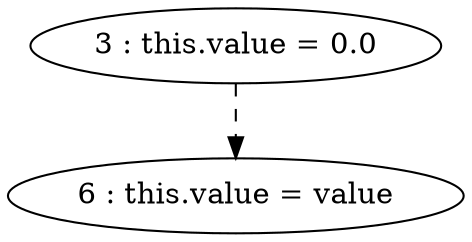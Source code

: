 digraph G {
"3 : this.value = 0.0"
"3 : this.value = 0.0" -> "6 : this.value = value" [style=dashed]
"6 : this.value = value"
}